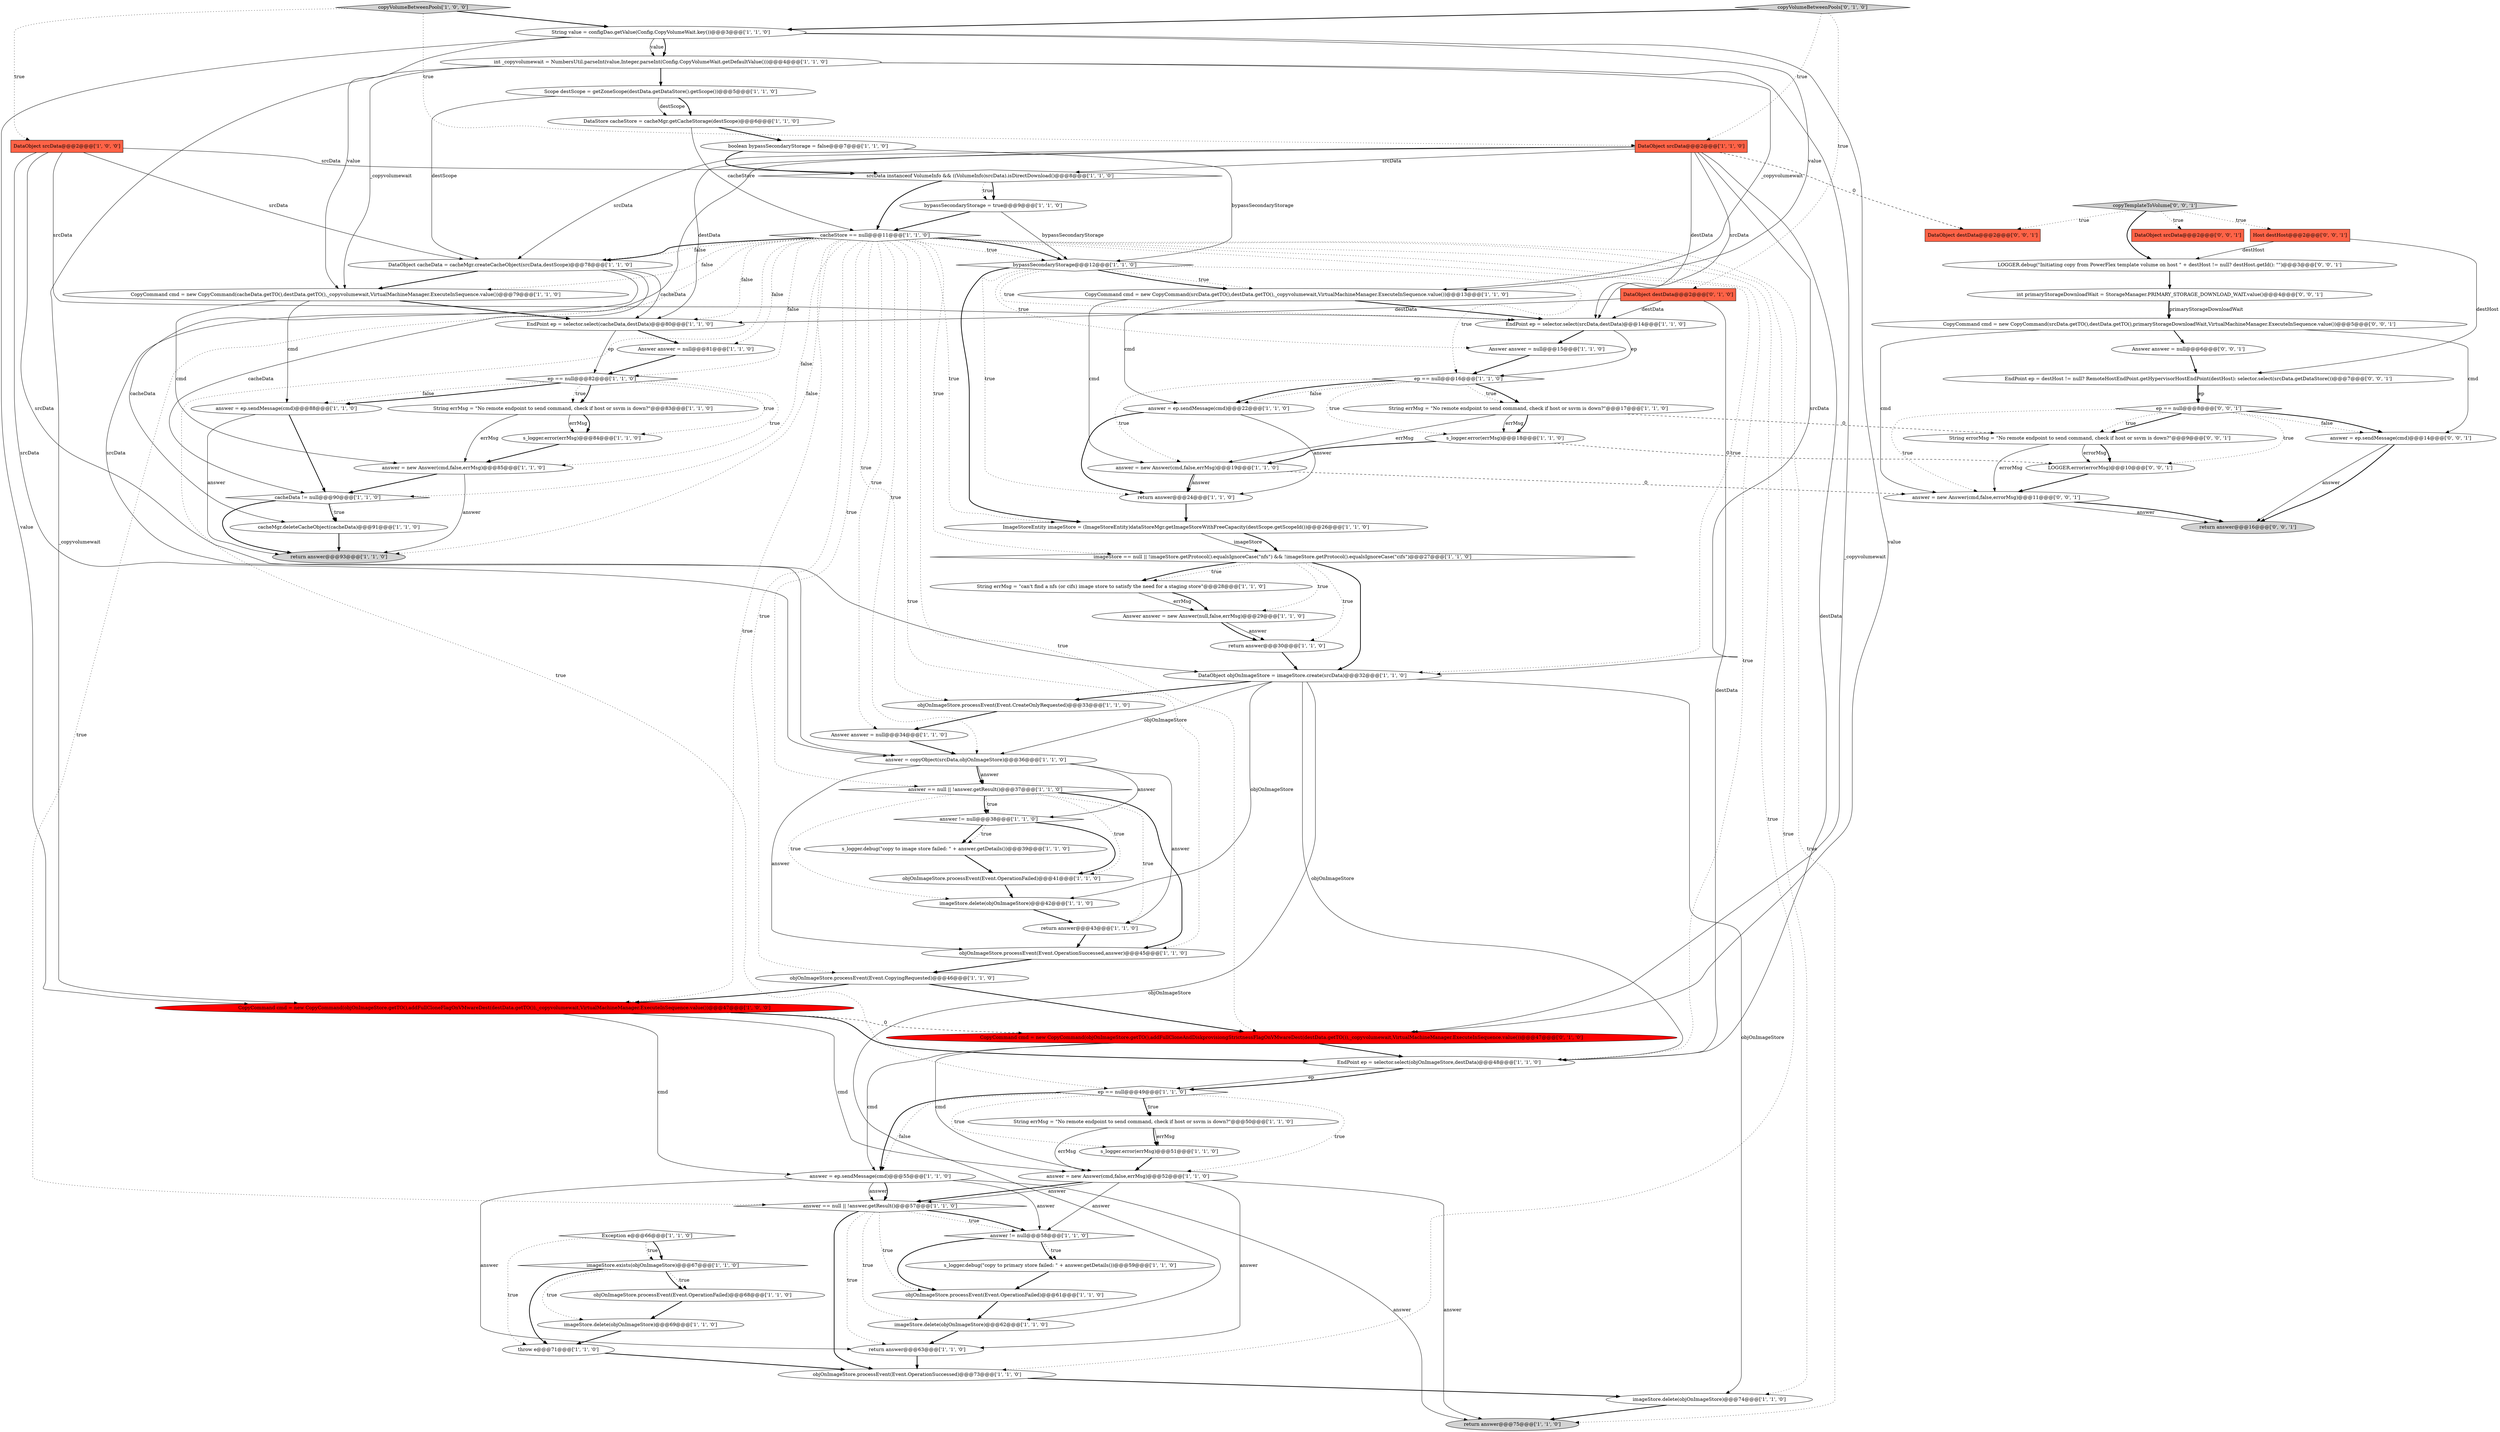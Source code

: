 digraph {
42 [style = filled, label = "objOnImageStore.processEvent(Event.OperationFailed)@@@61@@@['1', '1', '0']", fillcolor = white, shape = ellipse image = "AAA0AAABBB1BBB"];
28 [style = filled, label = "DataStore cacheStore = cacheMgr.getCacheStorage(destScope)@@@6@@@['1', '1', '0']", fillcolor = white, shape = ellipse image = "AAA0AAABBB1BBB"];
3 [style = filled, label = "String value = configDao.getValue(Config.CopyVolumeWait.key())@@@3@@@['1', '1', '0']", fillcolor = white, shape = ellipse image = "AAA0AAABBB1BBB"];
68 [style = filled, label = "return answer@@@43@@@['1', '1', '0']", fillcolor = white, shape = ellipse image = "AAA0AAABBB1BBB"];
45 [style = filled, label = "EndPoint ep = selector.select(cacheData,destData)@@@80@@@['1', '1', '0']", fillcolor = white, shape = ellipse image = "AAA0AAABBB1BBB"];
71 [style = filled, label = "DataObject destData@@@2@@@['0', '1', '0']", fillcolor = tomato, shape = box image = "AAA0AAABBB2BBB"];
18 [style = filled, label = "ep == null@@@82@@@['1', '1', '0']", fillcolor = white, shape = diamond image = "AAA0AAABBB1BBB"];
41 [style = filled, label = "return answer@@@63@@@['1', '1', '0']", fillcolor = white, shape = ellipse image = "AAA0AAABBB1BBB"];
49 [style = filled, label = "objOnImageStore.processEvent(Event.OperationFailed)@@@41@@@['1', '1', '0']", fillcolor = white, shape = ellipse image = "AAA0AAABBB1BBB"];
84 [style = filled, label = "DataObject srcData@@@2@@@['0', '0', '1']", fillcolor = tomato, shape = box image = "AAA0AAABBB3BBB"];
13 [style = filled, label = "int _copyvolumewait = NumbersUtil.parseInt(value,Integer.parseInt(Config.CopyVolumeWait.getDefaultValue()))@@@4@@@['1', '1', '0']", fillcolor = white, shape = ellipse image = "AAA0AAABBB1BBB"];
56 [style = filled, label = "String errMsg = \"No remote endpoint to send command, check if host or ssvm is down?\"@@@83@@@['1', '1', '0']", fillcolor = white, shape = ellipse image = "AAA0AAABBB1BBB"];
66 [style = filled, label = "imageStore == null || !imageStore.getProtocol().equalsIgnoreCase(\"nfs\") && !imageStore.getProtocol().equalsIgnoreCase(\"cifs\")@@@27@@@['1', '1', '0']", fillcolor = white, shape = diamond image = "AAA0AAABBB1BBB"];
46 [style = filled, label = "EndPoint ep = selector.select(srcData,destData)@@@14@@@['1', '1', '0']", fillcolor = white, shape = ellipse image = "AAA0AAABBB1BBB"];
12 [style = filled, label = "String errMsg = \"No remote endpoint to send command, check if host or ssvm is down?\"@@@50@@@['1', '1', '0']", fillcolor = white, shape = ellipse image = "AAA0AAABBB1BBB"];
60 [style = filled, label = "answer = ep.sendMessage(cmd)@@@22@@@['1', '1', '0']", fillcolor = white, shape = ellipse image = "AAA0AAABBB1BBB"];
81 [style = filled, label = "EndPoint ep = destHost != null? RemoteHostEndPoint.getHypervisorHostEndPoint(destHost): selector.select(srcData.getDataStore())@@@7@@@['0', '0', '1']", fillcolor = white, shape = ellipse image = "AAA0AAABBB3BBB"];
65 [style = filled, label = "s_logger.debug(\"copy to image store failed: \" + answer.getDetails())@@@39@@@['1', '1', '0']", fillcolor = white, shape = ellipse image = "AAA0AAABBB1BBB"];
39 [style = filled, label = "answer = new Answer(cmd,false,errMsg)@@@85@@@['1', '1', '0']", fillcolor = white, shape = ellipse image = "AAA0AAABBB1BBB"];
63 [style = filled, label = "imageStore.exists(objOnImageStore)@@@67@@@['1', '1', '0']", fillcolor = white, shape = diamond image = "AAA0AAABBB1BBB"];
25 [style = filled, label = "answer = copyObject(srcData,objOnImageStore)@@@36@@@['1', '1', '0']", fillcolor = white, shape = ellipse image = "AAA0AAABBB1BBB"];
5 [style = filled, label = "answer = new Answer(cmd,false,errMsg)@@@19@@@['1', '1', '0']", fillcolor = white, shape = ellipse image = "AAA0AAABBB1BBB"];
1 [style = filled, label = "throw e@@@71@@@['1', '1', '0']", fillcolor = white, shape = ellipse image = "AAA0AAABBB1BBB"];
62 [style = filled, label = "answer == null || !answer.getResult()@@@37@@@['1', '1', '0']", fillcolor = white, shape = diamond image = "AAA0AAABBB1BBB"];
82 [style = filled, label = "answer = ep.sendMessage(cmd)@@@14@@@['0', '0', '1']", fillcolor = white, shape = ellipse image = "AAA0AAABBB3BBB"];
72 [style = filled, label = "copyVolumeBetweenPools['0', '1', '0']", fillcolor = lightgray, shape = diamond image = "AAA0AAABBB2BBB"];
4 [style = filled, label = "answer = ep.sendMessage(cmd)@@@55@@@['1', '1', '0']", fillcolor = white, shape = ellipse image = "AAA0AAABBB1BBB"];
86 [style = filled, label = "Answer answer = null@@@6@@@['0', '0', '1']", fillcolor = white, shape = ellipse image = "AAA0AAABBB3BBB"];
77 [style = filled, label = "String errorMsg = \"No remote endpoint to send command, check if host or ssvm is down?\"@@@9@@@['0', '0', '1']", fillcolor = white, shape = ellipse image = "AAA0AAABBB3BBB"];
44 [style = filled, label = "DataObject srcData@@@2@@@['1', '1', '0']", fillcolor = tomato, shape = box image = "AAA0AAABBB1BBB"];
26 [style = filled, label = "cacheData != null@@@90@@@['1', '1', '0']", fillcolor = white, shape = diamond image = "AAA0AAABBB1BBB"];
54 [style = filled, label = "return answer@@@30@@@['1', '1', '0']", fillcolor = white, shape = ellipse image = "AAA0AAABBB1BBB"];
6 [style = filled, label = "String errMsg = \"No remote endpoint to send command, check if host or ssvm is down?\"@@@17@@@['1', '1', '0']", fillcolor = white, shape = ellipse image = "AAA0AAABBB1BBB"];
10 [style = filled, label = "cacheStore == null@@@11@@@['1', '1', '0']", fillcolor = white, shape = diamond image = "AAA0AAABBB1BBB"];
35 [style = filled, label = "DataObject objOnImageStore = imageStore.create(srcData)@@@32@@@['1', '1', '0']", fillcolor = white, shape = ellipse image = "AAA0AAABBB1BBB"];
9 [style = filled, label = "String errMsg = \"can't find a nfs (or cifs) image store to satisfy the need for a staging store\"@@@28@@@['1', '1', '0']", fillcolor = white, shape = ellipse image = "AAA0AAABBB1BBB"];
67 [style = filled, label = "CopyCommand cmd = new CopyCommand(srcData.getTO(),destData.getTO(),_copyvolumewait,VirtualMachineManager.ExecuteInSequence.value())@@@13@@@['1', '1', '0']", fillcolor = white, shape = ellipse image = "AAA0AAABBB1BBB"];
23 [style = filled, label = "s_logger.error(errMsg)@@@84@@@['1', '1', '0']", fillcolor = white, shape = ellipse image = "AAA0AAABBB1BBB"];
7 [style = filled, label = "imageStore.delete(objOnImageStore)@@@42@@@['1', '1', '0']", fillcolor = white, shape = ellipse image = "AAA0AAABBB1BBB"];
58 [style = filled, label = "Scope destScope = getZoneScope(destData.getDataStore().getScope())@@@5@@@['1', '1', '0']", fillcolor = white, shape = ellipse image = "AAA0AAABBB1BBB"];
53 [style = filled, label = "imageStore.delete(objOnImageStore)@@@74@@@['1', '1', '0']", fillcolor = white, shape = ellipse image = "AAA0AAABBB1BBB"];
22 [style = filled, label = "ImageStoreEntity imageStore = (ImageStoreEntity)dataStoreMgr.getImageStoreWithFreeCapacity(destScope.getScopeId())@@@26@@@['1', '1', '0']", fillcolor = white, shape = ellipse image = "AAA0AAABBB1BBB"];
21 [style = filled, label = "ep == null@@@16@@@['1', '1', '0']", fillcolor = white, shape = diamond image = "AAA0AAABBB1BBB"];
70 [style = filled, label = "objOnImageStore.processEvent(Event.CreateOnlyRequested)@@@33@@@['1', '1', '0']", fillcolor = white, shape = ellipse image = "AAA0AAABBB1BBB"];
16 [style = filled, label = "DataObject cacheData = cacheMgr.createCacheObject(srcData,destScope)@@@78@@@['1', '1', '0']", fillcolor = white, shape = ellipse image = "AAA0AAABBB1BBB"];
30 [style = filled, label = "objOnImageStore.processEvent(Event.CopyingRequested)@@@46@@@['1', '1', '0']", fillcolor = white, shape = ellipse image = "AAA0AAABBB1BBB"];
79 [style = filled, label = "int primaryStorageDownloadWait = StorageManager.PRIMARY_STORAGE_DOWNLOAD_WAIT.value()@@@4@@@['0', '0', '1']", fillcolor = white, shape = ellipse image = "AAA0AAABBB3BBB"];
78 [style = filled, label = "Host destHost@@@2@@@['0', '0', '1']", fillcolor = tomato, shape = box image = "AAA0AAABBB3BBB"];
51 [style = filled, label = "answer == null || !answer.getResult()@@@57@@@['1', '1', '0']", fillcolor = white, shape = diamond image = "AAA0AAABBB1BBB"];
85 [style = filled, label = "copyTemplateToVolume['0', '0', '1']", fillcolor = lightgray, shape = diamond image = "AAA0AAABBB3BBB"];
31 [style = filled, label = "answer = ep.sendMessage(cmd)@@@88@@@['1', '1', '0']", fillcolor = white, shape = ellipse image = "AAA0AAABBB1BBB"];
48 [style = filled, label = "copyVolumeBetweenPools['1', '0', '0']", fillcolor = lightgray, shape = diamond image = "AAA0AAABBB1BBB"];
8 [style = filled, label = "Answer answer = null@@@15@@@['1', '1', '0']", fillcolor = white, shape = ellipse image = "AAA0AAABBB1BBB"];
59 [style = filled, label = "CopyCommand cmd = new CopyCommand(objOnImageStore.getTO(),addFullCloneFlagOnVMwareDest(destData.getTO()),_copyvolumewait,VirtualMachineManager.ExecuteInSequence.value())@@@47@@@['1', '0', '0']", fillcolor = red, shape = ellipse image = "AAA1AAABBB1BBB"];
40 [style = filled, label = "bypassSecondaryStorage = true@@@9@@@['1', '1', '0']", fillcolor = white, shape = ellipse image = "AAA0AAABBB1BBB"];
80 [style = filled, label = "CopyCommand cmd = new CopyCommand(srcData.getTO(),destData.getTO(),primaryStorageDownloadWait,VirtualMachineManager.ExecuteInSequence.value())@@@5@@@['0', '0', '1']", fillcolor = white, shape = ellipse image = "AAA0AAABBB3BBB"];
11 [style = filled, label = "CopyCommand cmd = new CopyCommand(cacheData.getTO(),destData.getTO(),_copyvolumewait,VirtualMachineManager.ExecuteInSequence.value())@@@79@@@['1', '1', '0']", fillcolor = white, shape = ellipse image = "AAA0AAABBB1BBB"];
38 [style = filled, label = "Answer answer = null@@@34@@@['1', '1', '0']", fillcolor = white, shape = ellipse image = "AAA0AAABBB1BBB"];
52 [style = filled, label = "answer != null@@@58@@@['1', '1', '0']", fillcolor = white, shape = diamond image = "AAA0AAABBB1BBB"];
36 [style = filled, label = "s_logger.error(errMsg)@@@18@@@['1', '1', '0']", fillcolor = white, shape = ellipse image = "AAA0AAABBB1BBB"];
20 [style = filled, label = "imageStore.delete(objOnImageStore)@@@69@@@['1', '1', '0']", fillcolor = white, shape = ellipse image = "AAA0AAABBB1BBB"];
32 [style = filled, label = "DataObject srcData@@@2@@@['1', '0', '0']", fillcolor = tomato, shape = box image = "AAA0AAABBB1BBB"];
50 [style = filled, label = "Answer answer = null@@@81@@@['1', '1', '0']", fillcolor = white, shape = ellipse image = "AAA0AAABBB1BBB"];
37 [style = filled, label = "Exception e@@@66@@@['1', '1', '0']", fillcolor = white, shape = diamond image = "AAA0AAABBB1BBB"];
73 [style = filled, label = "CopyCommand cmd = new CopyCommand(objOnImageStore.getTO(),addFullCloneAndDiskprovisiongStrictnessFlagOnVMwareDest(destData.getTO()),_copyvolumewait,VirtualMachineManager.ExecuteInSequence.value())@@@47@@@['0', '1', '0']", fillcolor = red, shape = ellipse image = "AAA1AAABBB2BBB"];
64 [style = filled, label = "return answer@@@75@@@['1', '1', '0']", fillcolor = lightgray, shape = ellipse image = "AAA0AAABBB1BBB"];
33 [style = filled, label = "answer != null@@@38@@@['1', '1', '0']", fillcolor = white, shape = diamond image = "AAA0AAABBB1BBB"];
75 [style = filled, label = "ep == null@@@8@@@['0', '0', '1']", fillcolor = white, shape = diamond image = "AAA0AAABBB3BBB"];
27 [style = filled, label = "Answer answer = new Answer(null,false,errMsg)@@@29@@@['1', '1', '0']", fillcolor = white, shape = ellipse image = "AAA0AAABBB1BBB"];
55 [style = filled, label = "answer = new Answer(cmd,false,errMsg)@@@52@@@['1', '1', '0']", fillcolor = white, shape = ellipse image = "AAA0AAABBB1BBB"];
14 [style = filled, label = "objOnImageStore.processEvent(Event.OperationSuccessed,answer)@@@45@@@['1', '1', '0']", fillcolor = white, shape = ellipse image = "AAA0AAABBB1BBB"];
61 [style = filled, label = "imageStore.delete(objOnImageStore)@@@62@@@['1', '1', '0']", fillcolor = white, shape = ellipse image = "AAA0AAABBB1BBB"];
34 [style = filled, label = "s_logger.debug(\"copy to primary store failed: \" + answer.getDetails())@@@59@@@['1', '1', '0']", fillcolor = white, shape = ellipse image = "AAA0AAABBB1BBB"];
47 [style = filled, label = "ep == null@@@49@@@['1', '1', '0']", fillcolor = white, shape = diamond image = "AAA0AAABBB1BBB"];
17 [style = filled, label = "objOnImageStore.processEvent(Event.OperationFailed)@@@68@@@['1', '1', '0']", fillcolor = white, shape = ellipse image = "AAA0AAABBB1BBB"];
29 [style = filled, label = "cacheMgr.deleteCacheObject(cacheData)@@@91@@@['1', '1', '0']", fillcolor = white, shape = ellipse image = "AAA0AAABBB1BBB"];
74 [style = filled, label = "answer = new Answer(cmd,false,errorMsg)@@@11@@@['0', '0', '1']", fillcolor = white, shape = ellipse image = "AAA0AAABBB3BBB"];
24 [style = filled, label = "bypassSecondaryStorage@@@12@@@['1', '1', '0']", fillcolor = white, shape = diamond image = "AAA0AAABBB1BBB"];
43 [style = filled, label = "return answer@@@93@@@['1', '1', '0']", fillcolor = lightgray, shape = ellipse image = "AAA0AAABBB1BBB"];
69 [style = filled, label = "s_logger.error(errMsg)@@@51@@@['1', '1', '0']", fillcolor = white, shape = ellipse image = "AAA0AAABBB1BBB"];
0 [style = filled, label = "EndPoint ep = selector.select(objOnImageStore,destData)@@@48@@@['1', '1', '0']", fillcolor = white, shape = ellipse image = "AAA0AAABBB1BBB"];
57 [style = filled, label = "boolean bypassSecondaryStorage = false@@@7@@@['1', '1', '0']", fillcolor = white, shape = ellipse image = "AAA0AAABBB1BBB"];
83 [style = filled, label = "LOGGER.debug(\"Initiating copy from PowerFlex template volume on host \" + destHost != null? destHost.getId(): \"\")@@@3@@@['0', '0', '1']", fillcolor = white, shape = ellipse image = "AAA0AAABBB3BBB"];
15 [style = filled, label = "objOnImageStore.processEvent(Event.OperationSuccessed)@@@73@@@['1', '1', '0']", fillcolor = white, shape = ellipse image = "AAA0AAABBB1BBB"];
19 [style = filled, label = "return answer@@@24@@@['1', '1', '0']", fillcolor = white, shape = ellipse image = "AAA0AAABBB1BBB"];
88 [style = filled, label = "DataObject destData@@@2@@@['0', '0', '1']", fillcolor = tomato, shape = box image = "AAA0AAABBB3BBB"];
76 [style = filled, label = "return answer@@@16@@@['0', '0', '1']", fillcolor = lightgray, shape = ellipse image = "AAA0AAABBB3BBB"];
87 [style = filled, label = "LOGGER.error(errorMsg)@@@10@@@['0', '0', '1']", fillcolor = white, shape = ellipse image = "AAA0AAABBB3BBB"];
2 [style = filled, label = "srcData instanceof VolumeInfo && ((VolumeInfo)srcData).isDirectDownload()@@@8@@@['1', '1', '0']", fillcolor = white, shape = diamond image = "AAA0AAABBB1BBB"];
58->28 [style = bold, label=""];
6->36 [style = solid, label="errMsg"];
6->77 [style = dashed, label="0"];
62->14 [style = bold, label=""];
36->87 [style = dashed, label="0"];
48->3 [style = bold, label=""];
41->15 [style = bold, label=""];
10->38 [style = dotted, label="true"];
12->69 [style = solid, label="errMsg"];
10->24 [style = bold, label=""];
13->73 [style = solid, label="_copyvolumewait"];
82->76 [style = solid, label="answer"];
70->38 [style = bold, label=""];
78->81 [style = solid, label="destHost"];
48->44 [style = dotted, label="true"];
39->43 [style = solid, label="answer"];
71->45 [style = solid, label="destData"];
55->51 [style = bold, label=""];
74->76 [style = solid, label="answer"];
22->66 [style = solid, label="imageStore"];
56->39 [style = solid, label="errMsg"];
24->67 [style = dotted, label="true"];
37->1 [style = dotted, label="true"];
10->30 [style = dotted, label="true"];
77->87 [style = solid, label="errorMsg"];
24->67 [style = bold, label=""];
66->27 [style = dotted, label="true"];
69->55 [style = bold, label=""];
44->45 [style = solid, label="destData"];
27->54 [style = solid, label="answer"];
16->29 [style = solid, label="cacheData"];
82->76 [style = bold, label=""];
35->7 [style = solid, label="objOnImageStore"];
10->50 [style = dotted, label="false"];
87->74 [style = bold, label=""];
44->46 [style = solid, label="destData"];
18->39 [style = dotted, label="true"];
10->47 [style = dotted, label="true"];
63->17 [style = dotted, label="true"];
11->31 [style = solid, label="cmd"];
32->2 [style = solid, label="srcData"];
51->42 [style = dotted, label="true"];
58->16 [style = solid, label="destScope"];
55->51 [style = solid, label="answer"];
51->52 [style = dotted, label="true"];
37->63 [style = dotted, label="true"];
16->26 [style = solid, label="cacheData"];
32->16 [style = solid, label="srcData"];
29->43 [style = bold, label=""];
66->9 [style = dotted, label="true"];
75->77 [style = bold, label=""];
81->75 [style = solid, label="ep"];
18->56 [style = dotted, label="true"];
32->35 [style = solid, label="srcData"];
24->8 [style = dotted, label="true"];
10->16 [style = dotted, label="false"];
24->21 [style = dotted, label="true"];
18->31 [style = dotted, label="false"];
80->82 [style = solid, label="cmd"];
17->20 [style = bold, label=""];
55->64 [style = solid, label="answer"];
21->5 [style = dotted, label="true"];
12->55 [style = solid, label="errMsg"];
18->23 [style = dotted, label="true"];
68->14 [style = bold, label=""];
16->45 [style = solid, label="cacheData"];
18->31 [style = bold, label=""];
25->62 [style = bold, label=""];
14->30 [style = bold, label=""];
10->62 [style = dotted, label="true"];
11->39 [style = solid, label="cmd"];
63->1 [style = bold, label=""];
10->26 [style = dotted, label="false"];
25->62 [style = solid, label="answer"];
50->18 [style = bold, label=""];
71->46 [style = solid, label="destData"];
47->12 [style = dotted, label="true"];
80->86 [style = bold, label=""];
66->54 [style = dotted, label="true"];
77->87 [style = bold, label=""];
60->19 [style = solid, label="answer"];
26->43 [style = bold, label=""];
10->45 [style = dotted, label="false"];
44->0 [style = solid, label="destData"];
58->28 [style = solid, label="destScope"];
9->27 [style = solid, label="errMsg"];
34->42 [style = bold, label=""];
18->56 [style = bold, label=""];
62->68 [style = dotted, label="true"];
40->24 [style = solid, label="bypassSecondaryStorage"];
72->71 [style = dotted, label="true"];
28->10 [style = solid, label="cacheStore"];
35->25 [style = solid, label="objOnImageStore"];
66->35 [style = bold, label=""];
39->26 [style = bold, label=""];
62->7 [style = dotted, label="true"];
47->4 [style = dotted, label="false"];
71->0 [style = solid, label="destData"];
5->74 [style = dashed, label="0"];
55->41 [style = solid, label="answer"];
5->19 [style = solid, label="answer"];
52->42 [style = bold, label=""];
13->59 [style = solid, label="_copyvolumewait"];
10->25 [style = dotted, label="true"];
79->80 [style = solid, label="primaryStorageDownloadWait"];
7->68 [style = bold, label=""];
30->73 [style = bold, label=""];
3->59 [style = solid, label="value"];
10->24 [style = dotted, label="true"];
13->11 [style = solid, label="_copyvolumewait"];
37->63 [style = bold, label=""];
56->23 [style = bold, label=""];
27->54 [style = bold, label=""];
38->25 [style = bold, label=""];
10->0 [style = dotted, label="true"];
24->19 [style = dotted, label="true"];
21->60 [style = bold, label=""];
60->19 [style = bold, label=""];
62->33 [style = bold, label=""];
85->78 [style = dotted, label="true"];
33->65 [style = bold, label=""];
78->83 [style = solid, label="destHost"];
53->64 [style = bold, label=""];
44->25 [style = solid, label="srcData"];
75->82 [style = bold, label=""];
19->22 [style = bold, label=""];
44->46 [style = solid, label="srcData"];
57->2 [style = bold, label=""];
44->16 [style = solid, label="srcData"];
42->61 [style = bold, label=""];
0->47 [style = solid, label="ep"];
83->79 [style = bold, label=""];
21->6 [style = dotted, label="true"];
51->41 [style = dotted, label="true"];
21->60 [style = dotted, label="false"];
32->25 [style = solid, label="srcData"];
59->4 [style = solid, label="cmd"];
54->35 [style = bold, label=""];
44->88 [style = dashed, label="0"];
61->41 [style = bold, label=""];
79->80 [style = bold, label=""];
67->60 [style = solid, label="cmd"];
15->53 [style = bold, label=""];
62->33 [style = dotted, label="true"];
25->68 [style = solid, label="answer"];
51->61 [style = dotted, label="true"];
20->1 [style = bold, label=""];
51->52 [style = bold, label=""];
2->10 [style = bold, label=""];
72->3 [style = bold, label=""];
44->2 [style = solid, label="srcData"];
73->55 [style = solid, label="cmd"];
10->35 [style = dotted, label="true"];
57->24 [style = solid, label="bypassSecondaryStorage"];
80->74 [style = solid, label="cmd"];
9->27 [style = bold, label=""];
5->19 [style = bold, label=""];
12->69 [style = bold, label=""];
73->0 [style = bold, label=""];
31->26 [style = bold, label=""];
10->43 [style = dotted, label="false"];
22->66 [style = bold, label=""];
59->55 [style = solid, label="cmd"];
44->35 [style = solid, label="srcData"];
10->16 [style = bold, label=""];
66->9 [style = bold, label=""];
63->17 [style = bold, label=""];
48->32 [style = dotted, label="true"];
59->73 [style = dashed, label="0"];
4->52 [style = solid, label="answer"];
81->75 [style = bold, label=""];
46->8 [style = bold, label=""];
49->7 [style = bold, label=""];
10->51 [style = dotted, label="true"];
75->82 [style = dotted, label="false"];
23->39 [style = bold, label=""];
10->64 [style = dotted, label="true"];
25->33 [style = solid, label="answer"];
36->5 [style = bold, label=""];
30->59 [style = bold, label=""];
24->46 [style = dotted, label="true"];
25->14 [style = solid, label="answer"];
28->57 [style = bold, label=""];
33->49 [style = bold, label=""];
35->53 [style = solid, label="objOnImageStore"];
4->51 [style = solid, label="answer"];
4->51 [style = bold, label=""];
72->44 [style = dotted, label="true"];
85->83 [style = bold, label=""];
47->4 [style = bold, label=""];
10->18 [style = dotted, label="false"];
3->11 [style = solid, label="value"];
31->43 [style = solid, label="answer"];
32->46 [style = solid, label="srcData"];
3->67 [style = solid, label="value"];
45->18 [style = solid, label="ep"];
40->10 [style = bold, label=""];
35->70 [style = bold, label=""];
47->69 [style = dotted, label="true"];
86->81 [style = bold, label=""];
16->11 [style = bold, label=""];
73->4 [style = solid, label="cmd"];
46->21 [style = solid, label="ep"];
10->70 [style = dotted, label="true"];
21->6 [style = bold, label=""];
67->46 [style = bold, label=""];
52->34 [style = dotted, label="true"];
47->12 [style = bold, label=""];
1->15 [style = bold, label=""];
26->29 [style = bold, label=""];
10->53 [style = dotted, label="true"];
62->49 [style = dotted, label="true"];
10->59 [style = dotted, label="true"];
11->45 [style = bold, label=""];
67->5 [style = solid, label="cmd"];
2->40 [style = dotted, label="true"];
2->40 [style = bold, label=""];
52->34 [style = bold, label=""];
13->58 [style = bold, label=""];
33->65 [style = dotted, label="true"];
24->22 [style = bold, label=""];
6->36 [style = bold, label=""];
63->20 [style = dotted, label="true"];
47->55 [style = dotted, label="true"];
75->77 [style = dotted, label="true"];
75->74 [style = dotted, label="true"];
77->74 [style = solid, label="errorMsg"];
10->14 [style = dotted, label="true"];
21->36 [style = dotted, label="true"];
10->15 [style = dotted, label="true"];
10->66 [style = dotted, label="true"];
35->0 [style = solid, label="objOnImageStore"];
0->47 [style = bold, label=""];
10->11 [style = dotted, label="false"];
85->88 [style = dotted, label="true"];
55->52 [style = solid, label="answer"];
45->50 [style = bold, label=""];
4->64 [style = solid, label="answer"];
35->61 [style = solid, label="objOnImageStore"];
10->73 [style = dotted, label="true"];
3->13 [style = bold, label=""];
8->21 [style = bold, label=""];
6->5 [style = solid, label="errMsg"];
10->22 [style = dotted, label="true"];
26->29 [style = dotted, label="true"];
3->73 [style = solid, label="value"];
13->67 [style = solid, label="_copyvolumewait"];
85->84 [style = dotted, label="true"];
59->0 [style = bold, label=""];
51->15 [style = bold, label=""];
75->87 [style = dotted, label="true"];
65->49 [style = bold, label=""];
4->41 [style = solid, label="answer"];
3->13 [style = solid, label="value"];
74->76 [style = bold, label=""];
56->23 [style = solid, label="errMsg"];
}
